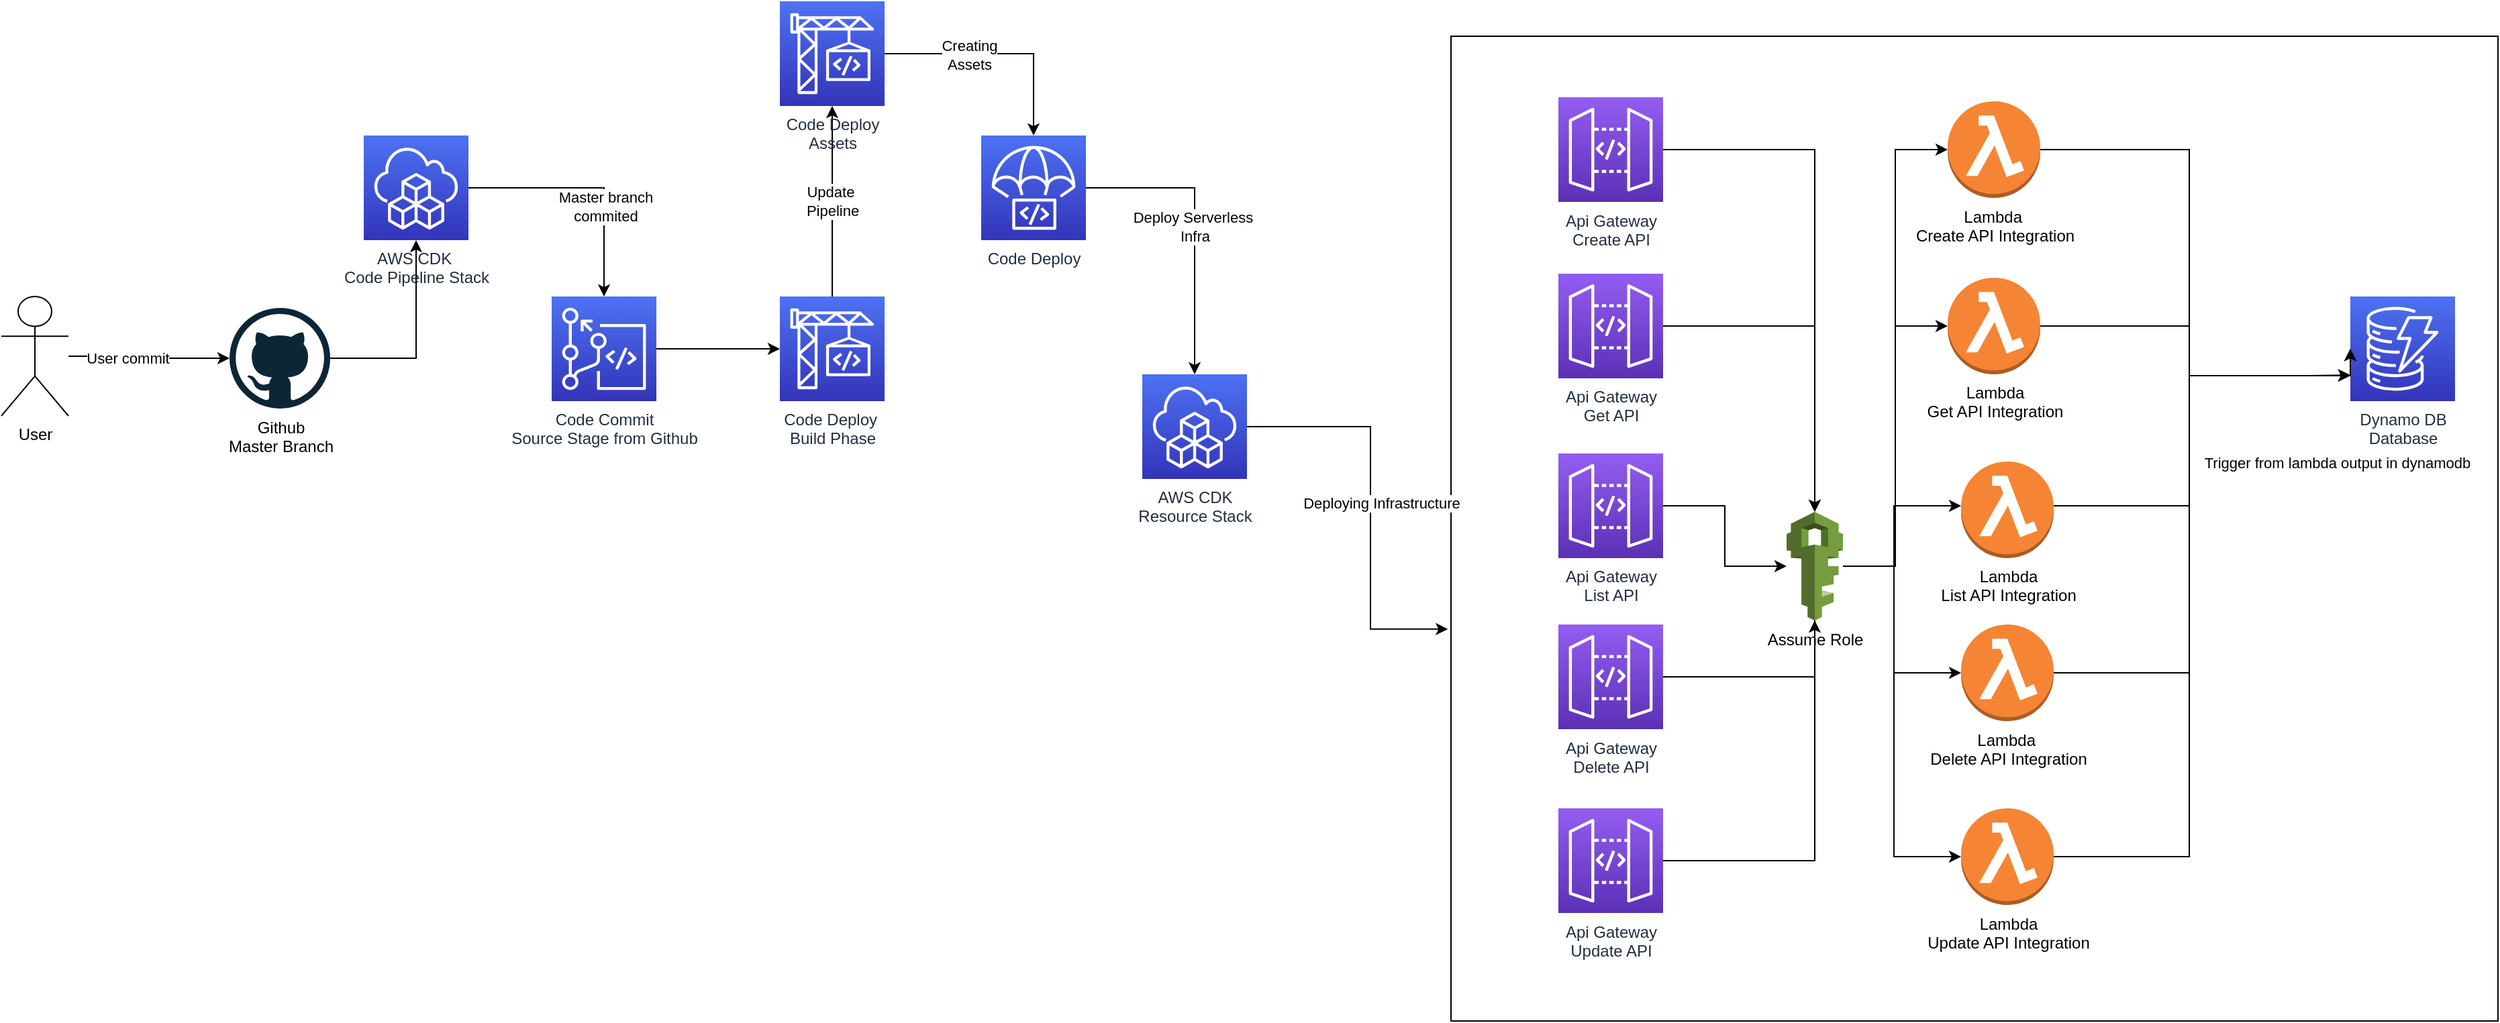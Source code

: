 <mxfile version="20.2.3" type="device"><diagram id="Yf7v7fvY8GRXBhF8Mq8d" name="Page-1"><mxGraphModel dx="3914" dy="2323" grid="1" gridSize="10" guides="1" tooltips="1" connect="1" arrows="1" fold="1" page="1" pageScale="1" pageWidth="850" pageHeight="1100" math="0" shadow="0"><root><mxCell id="0"/><mxCell id="1" parent="0"/><mxCell id="wt5LvfcfQ5XQ4sl1U3bx-32" value="" style="rounded=0;whiteSpace=wrap;html=1;" vertex="1" parent="1"><mxGeometry x="-560" y="-164" width="780" height="734" as="geometry"/></mxCell><mxCell id="wt5LvfcfQ5XQ4sl1U3bx-27" style="edgeStyle=orthogonalEdgeStyle;rounded=0;orthogonalLoop=1;jettySize=auto;html=1;" edge="1" parent="1" source="wt5LvfcfQ5XQ4sl1U3bx-1" target="wt5LvfcfQ5XQ4sl1U3bx-2"><mxGeometry relative="1" as="geometry"/></mxCell><mxCell id="wt5LvfcfQ5XQ4sl1U3bx-1" value="Code Commit&lt;br&gt;Source Stage from Github" style="sketch=0;points=[[0,0,0],[0.25,0,0],[0.5,0,0],[0.75,0,0],[1,0,0],[0,1,0],[0.25,1,0],[0.5,1,0],[0.75,1,0],[1,1,0],[0,0.25,0],[0,0.5,0],[0,0.75,0],[1,0.25,0],[1,0.5,0],[1,0.75,0]];outlineConnect=0;fontColor=#232F3E;gradientColor=#4D72F3;gradientDirection=north;fillColor=#3334B9;strokeColor=#ffffff;dashed=0;verticalLabelPosition=bottom;verticalAlign=top;align=center;html=1;fontSize=12;fontStyle=0;aspect=fixed;shape=mxgraph.aws4.resourceIcon;resIcon=mxgraph.aws4.codecommit;" vertex="1" parent="1"><mxGeometry x="-1230" y="30" width="78" height="78" as="geometry"/></mxCell><mxCell id="wt5LvfcfQ5XQ4sl1U3bx-28" value="Update&amp;nbsp;&lt;br&gt;Pipeline" style="edgeStyle=orthogonalEdgeStyle;rounded=0;orthogonalLoop=1;jettySize=auto;html=1;" edge="1" parent="1" source="wt5LvfcfQ5XQ4sl1U3bx-2" target="wt5LvfcfQ5XQ4sl1U3bx-3"><mxGeometry relative="1" as="geometry"/></mxCell><mxCell id="wt5LvfcfQ5XQ4sl1U3bx-2" value="Code Deploy&amp;nbsp;&lt;br&gt;Build Phase" style="sketch=0;points=[[0,0,0],[0.25,0,0],[0.5,0,0],[0.75,0,0],[1,0,0],[0,1,0],[0.25,1,0],[0.5,1,0],[0.75,1,0],[1,1,0],[0,0.25,0],[0,0.5,0],[0,0.75,0],[1,0.25,0],[1,0.5,0],[1,0.75,0]];outlineConnect=0;fontColor=#232F3E;gradientColor=#4D72F3;gradientDirection=north;fillColor=#3334B9;strokeColor=#ffffff;dashed=0;verticalLabelPosition=bottom;verticalAlign=top;align=center;html=1;fontSize=12;fontStyle=0;aspect=fixed;shape=mxgraph.aws4.resourceIcon;resIcon=mxgraph.aws4.codebuild;" vertex="1" parent="1"><mxGeometry x="-1060" y="30" width="78" height="78" as="geometry"/></mxCell><mxCell id="wt5LvfcfQ5XQ4sl1U3bx-29" style="edgeStyle=orthogonalEdgeStyle;rounded=0;orthogonalLoop=1;jettySize=auto;html=1;" edge="1" parent="1" source="wt5LvfcfQ5XQ4sl1U3bx-3" target="wt5LvfcfQ5XQ4sl1U3bx-4"><mxGeometry relative="1" as="geometry"/></mxCell><mxCell id="wt5LvfcfQ5XQ4sl1U3bx-30" value="Creating &lt;br&gt;Assets" style="edgeLabel;html=1;align=center;verticalAlign=middle;resizable=0;points=[];" vertex="1" connectable="0" parent="wt5LvfcfQ5XQ4sl1U3bx-29"><mxGeometry x="-0.27" y="-1" relative="1" as="geometry"><mxPoint as="offset"/></mxGeometry></mxCell><mxCell id="wt5LvfcfQ5XQ4sl1U3bx-3" value="Code Deploy&lt;br&gt;Assets" style="sketch=0;points=[[0,0,0],[0.25,0,0],[0.5,0,0],[0.75,0,0],[1,0,0],[0,1,0],[0.25,1,0],[0.5,1,0],[0.75,1,0],[1,1,0],[0,0.25,0],[0,0.5,0],[0,0.75,0],[1,0.25,0],[1,0.5,0],[1,0.75,0]];outlineConnect=0;fontColor=#232F3E;gradientColor=#4D72F3;gradientDirection=north;fillColor=#3334B9;strokeColor=#ffffff;dashed=0;verticalLabelPosition=bottom;verticalAlign=top;align=center;html=1;fontSize=12;fontStyle=0;aspect=fixed;shape=mxgraph.aws4.resourceIcon;resIcon=mxgraph.aws4.codebuild;" vertex="1" parent="1"><mxGeometry x="-1060" y="-190" width="78" height="78" as="geometry"/></mxCell><mxCell id="wt5LvfcfQ5XQ4sl1U3bx-31" value="Deploy Serverless&amp;nbsp;&lt;br&gt;Infra" style="edgeStyle=orthogonalEdgeStyle;rounded=0;orthogonalLoop=1;jettySize=auto;html=1;" edge="1" parent="1" source="wt5LvfcfQ5XQ4sl1U3bx-4" target="wt5LvfcfQ5XQ4sl1U3bx-7"><mxGeometry relative="1" as="geometry"/></mxCell><mxCell id="wt5LvfcfQ5XQ4sl1U3bx-4" value="Code Deploy" style="sketch=0;points=[[0,0,0],[0.25,0,0],[0.5,0,0],[0.75,0,0],[1,0,0],[0,1,0],[0.25,1,0],[0.5,1,0],[0.75,1,0],[1,1,0],[0,0.25,0],[0,0.5,0],[0,0.75,0],[1,0.25,0],[1,0.5,0],[1,0.75,0]];outlineConnect=0;fontColor=#232F3E;gradientColor=#4D72F3;gradientDirection=north;fillColor=#3334B9;strokeColor=#ffffff;dashed=0;verticalLabelPosition=bottom;verticalAlign=top;align=center;html=1;fontSize=12;fontStyle=0;aspect=fixed;shape=mxgraph.aws4.resourceIcon;resIcon=mxgraph.aws4.codedeploy;" vertex="1" parent="1"><mxGeometry x="-910" y="-90" width="78" height="78" as="geometry"/></mxCell><mxCell id="wt5LvfcfQ5XQ4sl1U3bx-22" style="edgeStyle=orthogonalEdgeStyle;rounded=0;orthogonalLoop=1;jettySize=auto;html=1;" edge="1" parent="1" source="wt5LvfcfQ5XQ4sl1U3bx-5" target="wt5LvfcfQ5XQ4sl1U3bx-8"><mxGeometry relative="1" as="geometry"/></mxCell><mxCell id="wt5LvfcfQ5XQ4sl1U3bx-24" value="User commit" style="edgeLabel;html=1;align=center;verticalAlign=middle;resizable=0;points=[];" vertex="1" connectable="0" parent="wt5LvfcfQ5XQ4sl1U3bx-22"><mxGeometry x="-0.288" y="-1" relative="1" as="geometry"><mxPoint as="offset"/></mxGeometry></mxCell><mxCell id="wt5LvfcfQ5XQ4sl1U3bx-5" value="User&lt;br&gt;" style="shape=umlActor;verticalLabelPosition=bottom;verticalAlign=top;html=1;outlineConnect=0;" vertex="1" parent="1"><mxGeometry x="-1640" y="30" width="50" height="89" as="geometry"/></mxCell><mxCell id="wt5LvfcfQ5XQ4sl1U3bx-25" style="edgeStyle=orthogonalEdgeStyle;rounded=0;orthogonalLoop=1;jettySize=auto;html=1;" edge="1" parent="1" source="wt5LvfcfQ5XQ4sl1U3bx-6" target="wt5LvfcfQ5XQ4sl1U3bx-1"><mxGeometry relative="1" as="geometry"/></mxCell><mxCell id="wt5LvfcfQ5XQ4sl1U3bx-26" value="Master branch &lt;br&gt;commited&lt;br&gt;" style="edgeLabel;html=1;align=center;verticalAlign=middle;resizable=0;points=[];" vertex="1" connectable="0" parent="wt5LvfcfQ5XQ4sl1U3bx-25"><mxGeometry x="0.261" y="1" relative="1" as="geometry"><mxPoint as="offset"/></mxGeometry></mxCell><mxCell id="wt5LvfcfQ5XQ4sl1U3bx-6" value="AWS CDK&amp;nbsp;&lt;br&gt;Code Pipeline Stack" style="sketch=0;points=[[0,0,0],[0.25,0,0],[0.5,0,0],[0.75,0,0],[1,0,0],[0,1,0],[0.25,1,0],[0.5,1,0],[0.75,1,0],[1,1,0],[0,0.25,0],[0,0.5,0],[0,0.75,0],[1,0.25,0],[1,0.5,0],[1,0.75,0]];outlineConnect=0;fontColor=#232F3E;gradientColor=#4D72F3;gradientDirection=north;fillColor=#3334B9;strokeColor=#ffffff;dashed=0;verticalLabelPosition=bottom;verticalAlign=top;align=center;html=1;fontSize=12;fontStyle=0;aspect=fixed;shape=mxgraph.aws4.resourceIcon;resIcon=mxgraph.aws4.cloud_development_kit;" vertex="1" parent="1"><mxGeometry x="-1370" y="-90" width="78" height="78" as="geometry"/></mxCell><mxCell id="wt5LvfcfQ5XQ4sl1U3bx-33" style="edgeStyle=orthogonalEdgeStyle;rounded=0;orthogonalLoop=1;jettySize=auto;html=1;entryX=-0.003;entryY=0.602;entryDx=0;entryDy=0;entryPerimeter=0;" edge="1" parent="1" source="wt5LvfcfQ5XQ4sl1U3bx-7" target="wt5LvfcfQ5XQ4sl1U3bx-32"><mxGeometry relative="1" as="geometry"><Array as="points"><mxPoint x="-620" y="127"/><mxPoint x="-620" y="278"/></Array></mxGeometry></mxCell><mxCell id="wt5LvfcfQ5XQ4sl1U3bx-34" value="Trigger from lambda output in dynamodb" style="edgeLabel;html=1;align=center;verticalAlign=middle;resizable=0;points=[];" vertex="1" connectable="0" parent="wt5LvfcfQ5XQ4sl1U3bx-33"><mxGeometry x="-0.072" y="-2" relative="1" as="geometry"><mxPoint x="722" y="-21" as="offset"/></mxGeometry></mxCell><mxCell id="wt5LvfcfQ5XQ4sl1U3bx-7" value="AWS CDK&lt;br&gt;Resource Stack" style="sketch=0;points=[[0,0,0],[0.25,0,0],[0.5,0,0],[0.75,0,0],[1,0,0],[0,1,0],[0.25,1,0],[0.5,1,0],[0.75,1,0],[1,1,0],[0,0.25,0],[0,0.5,0],[0,0.75,0],[1,0.25,0],[1,0.5,0],[1,0.75,0]];outlineConnect=0;fontColor=#232F3E;gradientColor=#4D72F3;gradientDirection=north;fillColor=#3334B9;strokeColor=#ffffff;dashed=0;verticalLabelPosition=bottom;verticalAlign=top;align=center;html=1;fontSize=12;fontStyle=0;aspect=fixed;shape=mxgraph.aws4.resourceIcon;resIcon=mxgraph.aws4.cloud_development_kit;" vertex="1" parent="1"><mxGeometry x="-790" y="88" width="78" height="78" as="geometry"/></mxCell><mxCell id="wt5LvfcfQ5XQ4sl1U3bx-23" style="edgeStyle=orthogonalEdgeStyle;rounded=0;orthogonalLoop=1;jettySize=auto;html=1;" edge="1" parent="1" source="wt5LvfcfQ5XQ4sl1U3bx-8" target="wt5LvfcfQ5XQ4sl1U3bx-6"><mxGeometry relative="1" as="geometry"/></mxCell><mxCell id="wt5LvfcfQ5XQ4sl1U3bx-8" value="Github&lt;br&gt;Master Branch" style="dashed=0;outlineConnect=0;html=1;align=center;labelPosition=center;verticalLabelPosition=bottom;verticalAlign=top;shape=mxgraph.weblogos.github" vertex="1" parent="1"><mxGeometry x="-1470" y="38.5" width="75" height="75" as="geometry"/></mxCell><mxCell id="wt5LvfcfQ5XQ4sl1U3bx-9" value="Dynamo DB&lt;br&gt;Database" style="sketch=0;points=[[0,0,0],[0.25,0,0],[0.5,0,0],[0.75,0,0],[1,0,0],[0,1,0],[0.25,1,0],[0.5,1,0],[0.75,1,0],[1,1,0],[0,0.25,0],[0,0.5,0],[0,0.75,0],[1,0.25,0],[1,0.5,0],[1,0.75,0]];outlineConnect=0;fontColor=#232F3E;gradientColor=#4D72F3;gradientDirection=north;fillColor=#3334B9;strokeColor=#ffffff;dashed=0;verticalLabelPosition=bottom;verticalAlign=top;align=center;html=1;fontSize=12;fontStyle=0;aspect=fixed;shape=mxgraph.aws4.resourceIcon;resIcon=mxgraph.aws4.dynamodb;" vertex="1" parent="1"><mxGeometry x="110" y="30" width="78" height="78" as="geometry"/></mxCell><mxCell id="wt5LvfcfQ5XQ4sl1U3bx-36" style="edgeStyle=orthogonalEdgeStyle;rounded=0;orthogonalLoop=1;jettySize=auto;html=1;" edge="1" parent="1" source="wt5LvfcfQ5XQ4sl1U3bx-10" target="wt5LvfcfQ5XQ4sl1U3bx-9"><mxGeometry relative="1" as="geometry"><Array as="points"><mxPoint x="-10" y="-79"/><mxPoint x="-10" y="89"/></Array></mxGeometry></mxCell><mxCell id="wt5LvfcfQ5XQ4sl1U3bx-10" value="Lambda&amp;nbsp;&lt;br&gt;Create API Integration" style="outlineConnect=0;dashed=0;verticalLabelPosition=bottom;verticalAlign=top;align=center;html=1;shape=mxgraph.aws3.lambda_function;fillColor=#F58534;gradientColor=none;" vertex="1" parent="1"><mxGeometry x="-190" y="-115.5" width="69" height="72" as="geometry"/></mxCell><mxCell id="wt5LvfcfQ5XQ4sl1U3bx-43" style="edgeStyle=orthogonalEdgeStyle;rounded=0;orthogonalLoop=1;jettySize=auto;html=1;" edge="1" parent="1" source="wt5LvfcfQ5XQ4sl1U3bx-11" target="wt5LvfcfQ5XQ4sl1U3bx-41"><mxGeometry relative="1" as="geometry"/></mxCell><mxCell id="wt5LvfcfQ5XQ4sl1U3bx-11" value="Api Gateway&lt;br&gt;Create API" style="sketch=0;points=[[0,0,0],[0.25,0,0],[0.5,0,0],[0.75,0,0],[1,0,0],[0,1,0],[0.25,1,0],[0.5,1,0],[0.75,1,0],[1,1,0],[0,0.25,0],[0,0.5,0],[0,0.75,0],[1,0.25,0],[1,0.5,0],[1,0.75,0]];outlineConnect=0;fontColor=#232F3E;gradientColor=#945DF2;gradientDirection=north;fillColor=#5A30B5;strokeColor=#ffffff;dashed=0;verticalLabelPosition=bottom;verticalAlign=top;align=center;html=1;fontSize=12;fontStyle=0;aspect=fixed;shape=mxgraph.aws4.resourceIcon;resIcon=mxgraph.aws4.api_gateway;" vertex="1" parent="1"><mxGeometry x="-480" y="-118.5" width="78" height="78" as="geometry"/></mxCell><mxCell id="wt5LvfcfQ5XQ4sl1U3bx-61" style="edgeStyle=orthogonalEdgeStyle;rounded=0;orthogonalLoop=1;jettySize=auto;html=1;" edge="1" parent="1" source="wt5LvfcfQ5XQ4sl1U3bx-12" target="wt5LvfcfQ5XQ4sl1U3bx-41"><mxGeometry relative="1" as="geometry"><mxPoint x="-290" y="140" as="targetPoint"/></mxGeometry></mxCell><mxCell id="wt5LvfcfQ5XQ4sl1U3bx-12" value="Api Gateway&lt;br&gt;Get API" style="sketch=0;points=[[0,0,0],[0.25,0,0],[0.5,0,0],[0.75,0,0],[1,0,0],[0,1,0],[0.25,1,0],[0.5,1,0],[0.75,1,0],[1,1,0],[0,0.25,0],[0,0.5,0],[0,0.75,0],[1,0.25,0],[1,0.5,0],[1,0.75,0]];outlineConnect=0;fontColor=#232F3E;gradientColor=#945DF2;gradientDirection=north;fillColor=#5A30B5;strokeColor=#ffffff;dashed=0;verticalLabelPosition=bottom;verticalAlign=top;align=center;html=1;fontSize=12;fontStyle=0;aspect=fixed;shape=mxgraph.aws4.resourceIcon;resIcon=mxgraph.aws4.api_gateway;" vertex="1" parent="1"><mxGeometry x="-480" y="13" width="78" height="78" as="geometry"/></mxCell><mxCell id="wt5LvfcfQ5XQ4sl1U3bx-51" style="edgeStyle=orthogonalEdgeStyle;rounded=0;orthogonalLoop=1;jettySize=auto;html=1;" edge="1" parent="1" source="wt5LvfcfQ5XQ4sl1U3bx-13" target="wt5LvfcfQ5XQ4sl1U3bx-41"><mxGeometry relative="1" as="geometry"><mxPoint x="-310" y="186" as="targetPoint"/></mxGeometry></mxCell><mxCell id="wt5LvfcfQ5XQ4sl1U3bx-13" value="Api Gateway&lt;br&gt;List API" style="sketch=0;points=[[0,0,0],[0.25,0,0],[0.5,0,0],[0.75,0,0],[1,0,0],[0,1,0],[0.25,1,0],[0.5,1,0],[0.75,1,0],[1,1,0],[0,0.25,0],[0,0.5,0],[0,0.75,0],[1,0.25,0],[1,0.5,0],[1,0.75,0]];outlineConnect=0;fontColor=#232F3E;gradientColor=#945DF2;gradientDirection=north;fillColor=#5A30B5;strokeColor=#ffffff;dashed=0;verticalLabelPosition=bottom;verticalAlign=top;align=center;html=1;fontSize=12;fontStyle=0;aspect=fixed;shape=mxgraph.aws4.resourceIcon;resIcon=mxgraph.aws4.api_gateway;" vertex="1" parent="1"><mxGeometry x="-480" y="147" width="78" height="78" as="geometry"/></mxCell><mxCell id="wt5LvfcfQ5XQ4sl1U3bx-52" style="edgeStyle=orthogonalEdgeStyle;rounded=0;orthogonalLoop=1;jettySize=auto;html=1;entryX=0.26;entryY=0.5;entryDx=0;entryDy=0;entryPerimeter=0;" edge="1" parent="1" source="wt5LvfcfQ5XQ4sl1U3bx-14" target="wt5LvfcfQ5XQ4sl1U3bx-41"><mxGeometry relative="1" as="geometry"><mxPoint x="-299.08" y="310.5" as="targetPoint"/><Array as="points"><mxPoint x="-289" y="314"/><mxPoint x="-289" y="231"/></Array></mxGeometry></mxCell><mxCell id="wt5LvfcfQ5XQ4sl1U3bx-14" value="Api Gateway&lt;br&gt;Delete API" style="sketch=0;points=[[0,0,0],[0.25,0,0],[0.5,0,0],[0.75,0,0],[1,0,0],[0,1,0],[0.25,1,0],[0.5,1,0],[0.75,1,0],[1,1,0],[0,0.25,0],[0,0.5,0],[0,0.75,0],[1,0.25,0],[1,0.5,0],[1,0.75,0]];outlineConnect=0;fontColor=#232F3E;gradientColor=#945DF2;gradientDirection=north;fillColor=#5A30B5;strokeColor=#ffffff;dashed=0;verticalLabelPosition=bottom;verticalAlign=top;align=center;html=1;fontSize=12;fontStyle=0;aspect=fixed;shape=mxgraph.aws4.resourceIcon;resIcon=mxgraph.aws4.api_gateway;" vertex="1" parent="1"><mxGeometry x="-480" y="274.5" width="78" height="78" as="geometry"/></mxCell><mxCell id="wt5LvfcfQ5XQ4sl1U3bx-62" style="edgeStyle=orthogonalEdgeStyle;rounded=0;orthogonalLoop=1;jettySize=auto;html=1;" edge="1" parent="1" source="wt5LvfcfQ5XQ4sl1U3bx-15" target="wt5LvfcfQ5XQ4sl1U3bx-41"><mxGeometry relative="1" as="geometry"/></mxCell><mxCell id="wt5LvfcfQ5XQ4sl1U3bx-15" value="Api Gateway&lt;br&gt;Update API" style="sketch=0;points=[[0,0,0],[0.25,0,0],[0.5,0,0],[0.75,0,0],[1,0,0],[0,1,0],[0.25,1,0],[0.5,1,0],[0.75,1,0],[1,1,0],[0,0.25,0],[0,0.5,0],[0,0.75,0],[1,0.25,0],[1,0.5,0],[1,0.75,0]];outlineConnect=0;fontColor=#232F3E;gradientColor=#945DF2;gradientDirection=north;fillColor=#5A30B5;strokeColor=#ffffff;dashed=0;verticalLabelPosition=bottom;verticalAlign=top;align=center;html=1;fontSize=12;fontStyle=0;aspect=fixed;shape=mxgraph.aws4.resourceIcon;resIcon=mxgraph.aws4.api_gateway;" vertex="1" parent="1"><mxGeometry x="-480" y="411.5" width="78" height="78" as="geometry"/></mxCell><mxCell id="wt5LvfcfQ5XQ4sl1U3bx-57" style="edgeStyle=orthogonalEdgeStyle;rounded=0;orthogonalLoop=1;jettySize=auto;html=1;entryX=0;entryY=0.5;entryDx=0;entryDy=0;entryPerimeter=0;" edge="1" parent="1" source="wt5LvfcfQ5XQ4sl1U3bx-16" target="wt5LvfcfQ5XQ4sl1U3bx-9"><mxGeometry relative="1" as="geometry"><Array as="points"><mxPoint x="-10" y="52"/><mxPoint x="-10" y="89"/></Array></mxGeometry></mxCell><mxCell id="wt5LvfcfQ5XQ4sl1U3bx-16" value="Lambda&lt;br&gt;Get API Integration" style="outlineConnect=0;dashed=0;verticalLabelPosition=bottom;verticalAlign=top;align=center;html=1;shape=mxgraph.aws3.lambda_function;fillColor=#F58534;gradientColor=none;" vertex="1" parent="1"><mxGeometry x="-190" y="16" width="69" height="72" as="geometry"/></mxCell><mxCell id="wt5LvfcfQ5XQ4sl1U3bx-58" style="edgeStyle=orthogonalEdgeStyle;rounded=0;orthogonalLoop=1;jettySize=auto;html=1;entryX=0;entryY=0.5;entryDx=0;entryDy=0;entryPerimeter=0;" edge="1" parent="1" source="wt5LvfcfQ5XQ4sl1U3bx-17" target="wt5LvfcfQ5XQ4sl1U3bx-9"><mxGeometry relative="1" as="geometry"><Array as="points"><mxPoint x="-10" y="186"/><mxPoint x="-10" y="89"/></Array></mxGeometry></mxCell><mxCell id="wt5LvfcfQ5XQ4sl1U3bx-17" value="Lambda&lt;br&gt;List API Integration" style="outlineConnect=0;dashed=0;verticalLabelPosition=bottom;verticalAlign=top;align=center;html=1;shape=mxgraph.aws3.lambda_function;fillColor=#F58534;gradientColor=none;" vertex="1" parent="1"><mxGeometry x="-180" y="153" width="69" height="72" as="geometry"/></mxCell><mxCell id="wt5LvfcfQ5XQ4sl1U3bx-59" style="edgeStyle=orthogonalEdgeStyle;rounded=0;orthogonalLoop=1;jettySize=auto;html=1;entryX=0;entryY=0.5;entryDx=0;entryDy=0;entryPerimeter=0;" edge="1" parent="1" source="wt5LvfcfQ5XQ4sl1U3bx-18" target="wt5LvfcfQ5XQ4sl1U3bx-9"><mxGeometry relative="1" as="geometry"><Array as="points"><mxPoint x="-10" y="311"/><mxPoint x="-10" y="89"/></Array></mxGeometry></mxCell><mxCell id="wt5LvfcfQ5XQ4sl1U3bx-18" value="Lambda&amp;nbsp;&lt;br&gt;Delete API Integration" style="outlineConnect=0;dashed=0;verticalLabelPosition=bottom;verticalAlign=top;align=center;html=1;shape=mxgraph.aws3.lambda_function;fillColor=#F58534;gradientColor=none;" vertex="1" parent="1"><mxGeometry x="-180" y="274.5" width="69" height="72" as="geometry"/></mxCell><mxCell id="wt5LvfcfQ5XQ4sl1U3bx-60" style="edgeStyle=orthogonalEdgeStyle;rounded=0;orthogonalLoop=1;jettySize=auto;html=1;entryX=0;entryY=0.75;entryDx=0;entryDy=0;entryPerimeter=0;" edge="1" parent="1" source="wt5LvfcfQ5XQ4sl1U3bx-19" target="wt5LvfcfQ5XQ4sl1U3bx-9"><mxGeometry relative="1" as="geometry"><Array as="points"><mxPoint x="-10" y="448"/><mxPoint x="-10" y="89"/><mxPoint x="80" y="89"/></Array></mxGeometry></mxCell><mxCell id="wt5LvfcfQ5XQ4sl1U3bx-19" value="Lambda&lt;br&gt;Update API Integration" style="outlineConnect=0;dashed=0;verticalLabelPosition=bottom;verticalAlign=top;align=center;html=1;shape=mxgraph.aws3.lambda_function;fillColor=#F58534;gradientColor=none;" vertex="1" parent="1"><mxGeometry x="-180" y="411.5" width="69" height="72" as="geometry"/></mxCell><mxCell id="wt5LvfcfQ5XQ4sl1U3bx-63" style="edgeStyle=orthogonalEdgeStyle;rounded=0;orthogonalLoop=1;jettySize=auto;html=1;entryX=0;entryY=0.5;entryDx=0;entryDy=0;entryPerimeter=0;" edge="1" parent="1" source="wt5LvfcfQ5XQ4sl1U3bx-41" target="wt5LvfcfQ5XQ4sl1U3bx-19"><mxGeometry relative="1" as="geometry"><Array as="points"><mxPoint x="-230" y="231"/><mxPoint x="-230" y="448"/></Array></mxGeometry></mxCell><mxCell id="wt5LvfcfQ5XQ4sl1U3bx-64" style="edgeStyle=orthogonalEdgeStyle;rounded=0;orthogonalLoop=1;jettySize=auto;html=1;" edge="1" parent="1" source="wt5LvfcfQ5XQ4sl1U3bx-41" target="wt5LvfcfQ5XQ4sl1U3bx-17"><mxGeometry relative="1" as="geometry"><Array as="points"><mxPoint x="-230" y="231"/><mxPoint x="-230" y="186"/></Array></mxGeometry></mxCell><mxCell id="wt5LvfcfQ5XQ4sl1U3bx-65" style="edgeStyle=orthogonalEdgeStyle;rounded=0;orthogonalLoop=1;jettySize=auto;html=1;entryX=0;entryY=0.5;entryDx=0;entryDy=0;entryPerimeter=0;" edge="1" parent="1" source="wt5LvfcfQ5XQ4sl1U3bx-41" target="wt5LvfcfQ5XQ4sl1U3bx-18"><mxGeometry relative="1" as="geometry"><Array as="points"><mxPoint x="-230" y="231"/><mxPoint x="-230" y="311"/></Array></mxGeometry></mxCell><mxCell id="wt5LvfcfQ5XQ4sl1U3bx-66" style="edgeStyle=orthogonalEdgeStyle;rounded=0;orthogonalLoop=1;jettySize=auto;html=1;entryX=0;entryY=0.5;entryDx=0;entryDy=0;entryPerimeter=0;" edge="1" parent="1" source="wt5LvfcfQ5XQ4sl1U3bx-41" target="wt5LvfcfQ5XQ4sl1U3bx-16"><mxGeometry relative="1" as="geometry"/></mxCell><mxCell id="wt5LvfcfQ5XQ4sl1U3bx-67" style="edgeStyle=orthogonalEdgeStyle;rounded=0;orthogonalLoop=1;jettySize=auto;html=1;entryX=0;entryY=0.5;entryDx=0;entryDy=0;entryPerimeter=0;" edge="1" parent="1" source="wt5LvfcfQ5XQ4sl1U3bx-41" target="wt5LvfcfQ5XQ4sl1U3bx-10"><mxGeometry relative="1" as="geometry"/></mxCell><mxCell id="wt5LvfcfQ5XQ4sl1U3bx-41" value="Assume Role" style="outlineConnect=0;dashed=0;verticalLabelPosition=bottom;verticalAlign=top;align=center;html=1;shape=mxgraph.aws3.iam;fillColor=#759C3E;gradientColor=none;" vertex="1" parent="1"><mxGeometry x="-310" y="190.5" width="42" height="81" as="geometry"/></mxCell><mxCell id="wt5LvfcfQ5XQ4sl1U3bx-69" value="Deploying Infrastructure" style="edgeLabel;html=1;align=center;verticalAlign=middle;resizable=0;points=[];" vertex="1" connectable="0" parent="1"><mxGeometry x="-612" y="184" as="geometry"/></mxCell></root></mxGraphModel></diagram></mxfile>